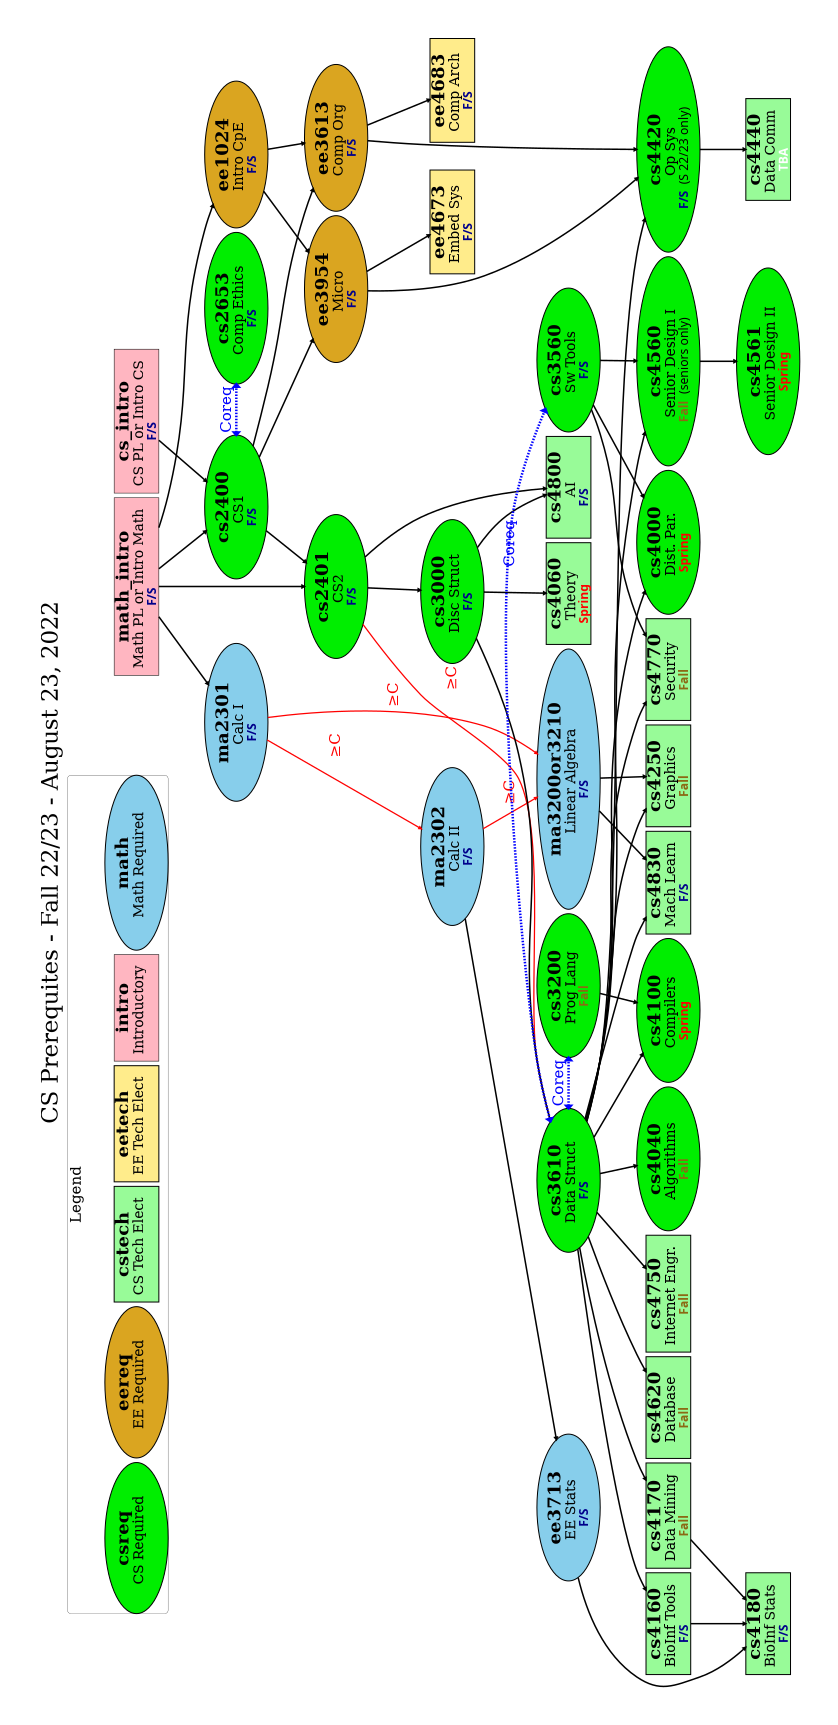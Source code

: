 # 0 "cs_ugrad.dotcc"
# 0 "<built-in>"
# 0 "<command-line>"
# 1 "cs_ugrad.dotcc"


# 1 "eecs_prereq_design.h" 1
# 4 "cs_ugrad.dotcc" 2




digraph cs_undergrad {

 rankdir=TB;



 size="11,8.5"
 margin="0.25,0.25"







 ranksep="2.0"


 graph [ dpi = 600 ];


 landscape=true


 labelloc="t"
 fontsize=90
    label="CS Prerequites - Fall 22/23 - August 23, 2022"




 subgraph free_space {
  EXTRA [ label = "S1", style = invis ]; FREESPACE1 [width=0,style = invis];
   };
 subgraph cluster_Legend {
     style = rounded;
  label="Legend"
  fontsize="60"

  node [shape=oval, sides=4, penwidth=4, style = "filled", fontcolor=black, fillcolor=skyblue,width=0.25,margin="0,0",fontsize=28] ; math [margin="0,0", label= < <FONT POINT-SIZE="72"> <b> math </b> </FONT> <br/> <FONT POINT-SIZE="55"> Math Required </FONT> <FONT POINT-SIZE="50"> <br /> </FONT> <FONT POINT-SIZE="48" face="Impact">   </FONT> >, ];
     node [shape = box, penwidth=2, style = filled, fontcolor=black, fillcolor=lightpink,width=0.25,margin="0,0",fontsize=28] ; intro [margin="0,0", label= < <FONT POINT-SIZE="72"> <b> intro </b> </FONT> <br/> <FONT POINT-SIZE="55"> Introductory </FONT> <FONT POINT-SIZE="50"> <br /> </FONT> <FONT POINT-SIZE="48" face="Impact">   </FONT> >, ];node [shape = rectangle, sides=10, penwidth=4, lightgoldenrod1 = blueviolet, style = filled, fillcolor=lightgoldenrod1,width=0.25,margin="0,0",fontsize=28] ; eetech [margin="0,0", label= < <FONT POINT-SIZE="72"> <b> eetech </b> </FONT> <br/> <FONT POINT-SIZE="55"> EE Tech Elect </FONT> <FONT POINT-SIZE="50"> <br /> </FONT> <FONT POINT-SIZE="48" face="Impact">   </FONT> >, ];
  node [shape = rectangle, sides=10, penwidth=4, palegreen = blueviolet, style = filled, fillcolor=palegreen,width=0.25,margin="0,0",fontsize=28] ; cstech [margin="0,0", label= < <FONT POINT-SIZE="72"> <b> cstech </b> </FONT> <br/> <FONT POINT-SIZE="55"> CS Tech Elect </FONT> <FONT POINT-SIZE="50"> <br /> </FONT> <FONT POINT-SIZE="48" face="Impact">   </FONT> >, ];
  node [shape=oval, sides=4, penwidth=4, style = "filled", fontcolor=black, fillcolor=goldenrod,width=0.25,margin="0,0",fontsize=28] ; eereq [margin="0,0", label= < <FONT POINT-SIZE="72"> <b> eereq </b> </FONT> <br/> <FONT POINT-SIZE="55"> EE Required </FONT> <FONT POINT-SIZE="50"> <br /> </FONT> <FONT POINT-SIZE="48" face="Impact">   </FONT> >, ];
  node [shape=oval, sides=4, penwidth=4, style = "filled", fontcolor=black, fillcolor=green2,width=0.25,margin="0,0",fontsize=28] ; csreq [margin="0,0", label= < <FONT POINT-SIZE="72"> <b> csreq </b> </FONT> <br/> <FONT POINT-SIZE="55"> CS Required </FONT> <FONT POINT-SIZE="50"> <br /> </FONT> <FONT POINT-SIZE="48" face="Impact">   </FONT> >, ];






   };

 subgraph free_space {
  EXTRA [ label = "S2", style = invis ]; FREESPACE2 [width=5,style = invis];
   };






    node [shape = box, penwidth=2, style = filled, fontcolor=black, fillcolor=lightpink,width=0.25,margin="0,0",fontsize=28] ; cs_intro [margin="0,0", label= < <FONT POINT-SIZE="72"> <b> cs_intro </b> </FONT> <br/> <FONT POINT-SIZE="55"> CS PL or Intro CS </FONT> <FONT POINT-SIZE="50"> <br /> </FONT> <FONT POINT-SIZE="48" face="Impact"> <FONT COLOR="darkblue"><b> F/S </b></FONT>   </FONT> >, ];

    node [shape = box, penwidth=2, style = filled, fontcolor=black, fillcolor=lightpink,width=0.25,margin="0,0",fontsize=28] ; math_intro [margin="0,0", label= < <FONT POINT-SIZE="72"> <b> math_intro </b> </FONT> <br/> <FONT POINT-SIZE="55"> Math PL or Intro Math </FONT> <FONT POINT-SIZE="50"> <br /> </FONT> <FONT POINT-SIZE="48" face="Impact"> <FONT COLOR="darkblue"><b> F/S </b></FONT>   </FONT> >, ];

    node [shape=oval, sides=4, penwidth=4, style = "filled", fontcolor=black, fillcolor=skyblue,width=0.25,margin="0,0",fontsize=28] ; ma2301 [margin="0,0", label= < <FONT POINT-SIZE="72"> <b> ma2301 </b> </FONT> <br/> <FONT POINT-SIZE="55"> Calc I </FONT> <FONT POINT-SIZE="50"> <br /> </FONT> <FONT POINT-SIZE="48" face="Impact"> <FONT COLOR="darkblue"><b> F/S </b></FONT>   </FONT> >, ];
 math_intro -> ma2301 [penwidth=6]

 node [shape=oval, sides=4, penwidth=4, style = "filled", fontcolor=black, fillcolor=skyblue,width=0.25,margin="0,0",fontsize=28] ; ma2302 [margin="0,0", label= < <FONT POINT-SIZE="72"> <b> ma2302 </b> </FONT> <br/> <FONT POINT-SIZE="55"> Calc II </FONT> <FONT POINT-SIZE="50"> <br /> </FONT> <FONT POINT-SIZE="48" face="Impact"> <FONT COLOR="darkblue"><b> F/S </b></FONT>   </FONT> >, ];
 ma2301 -> ma2302 [ label = " ≥C", fontsize=60, fontcolor=red, penwidth=5, color=red, style=bold]

 node [shape=oval, sides=4, penwidth=4, style = "filled", fontcolor=black, fillcolor=skyblue,width=0.25,margin="0,0",fontsize=28] ; ma3200or3210 [margin="0,0", label= < <FONT POINT-SIZE="72"> <b> ma3200or3210 </b> </FONT> <br/> <FONT POINT-SIZE="55"> Linear Algebra </FONT> <FONT POINT-SIZE="50"> <br /> </FONT> <FONT POINT-SIZE="48" face="Impact"> <FONT COLOR="darkblue"><b> F/S </b></FONT>   </FONT> >, ];



 ma2301 -> ma3200or3210 [ label = " ≥C", fontsize=60, fontcolor=red, penwidth=5, color=red, style=bold]
 ma2302 -> ma3200or3210 [ label = " ≥C", fontsize=60, fontcolor=red, penwidth=5, color=red, style=bold]

 node [shape=oval, sides=4, penwidth=4, style = "filled", fontcolor=black, fillcolor=green2,width=0.25,margin="0,0",fontsize=28] ; cs2400 [margin="0,0", label= < <FONT POINT-SIZE="72"> <b> cs2400 </b> </FONT> <br/> <FONT POINT-SIZE="55"> CS1 </FONT> <FONT POINT-SIZE="50"> <br /> </FONT> <FONT POINT-SIZE="48" face="Impact"> <FONT COLOR="darkblue"><b> F/S </b></FONT>   </FONT> >, ];

 cs_intro -> cs2400 [penwidth=6]
 math_intro -> cs2400 [penwidth=6]

 node [shape=oval, sides=4, penwidth=4, style = "filled", fontcolor=black, fillcolor=green2,width=0.25,margin="0,0",fontsize=28] ; cs2401 [margin="0,0", label= < <FONT POINT-SIZE="72"> <b> cs2401 </b> </FONT> <br/> <FONT POINT-SIZE="55"> CS2 </FONT> <FONT POINT-SIZE="50"> <br /> </FONT> <FONT POINT-SIZE="48" face="Impact"> <FONT COLOR="darkblue"><b> F/S </b></FONT>   </FONT> >, ];
 cs2400 -> cs2401 [penwidth=6]
 math_intro -> cs2401 [penwidth=6]

 node [shape=oval, sides=4, penwidth=4, style = "filled", fontcolor=black, fillcolor=green2,width=0.25,margin="0,0",fontsize=28] ; cs3000 [margin="0,0", label= < <FONT POINT-SIZE="72"> <b> cs3000 </b> </FONT> <br/> <FONT POINT-SIZE="55"> Disc Struct </FONT> <FONT POINT-SIZE="50"> <br /> </FONT> <FONT POINT-SIZE="48" face="Impact"> <FONT COLOR="darkblue"><b> F/S </b></FONT>   </FONT> >, ];
 cs2401 -> cs3000 [penwidth=6]

 node [shape=oval, sides=4, penwidth=4, style = "filled", fontcolor=black, fillcolor=green2,width=0.25,margin="0,0",fontsize=28] ; cs3610 [margin="0,0", label= < <FONT POINT-SIZE="72"> <b> cs3610 </b> </FONT> <br/> <FONT POINT-SIZE="55"> Data Struct </FONT> <FONT POINT-SIZE="50"> <br /> </FONT> <FONT POINT-SIZE="48" face="Impact"> <FONT COLOR="darkblue"><b> F/S </b></FONT>   </FONT> >, ];

 cs2401 -> cs3610 [ label = " ≥C", fontsize=60, fontcolor=red, penwidth=5, color=red, style=bold]
 cs3000 -> cs3610 [penwidth=6]

 node [shape=oval, sides=4, penwidth=4, style = "filled", fontcolor=black, fillcolor=green2,width=0.25,margin="0,0",fontsize=28] ; cs3560 [margin="0,0", label= < <FONT POINT-SIZE="72"> <b> cs3560 </b> </FONT> <br/> <FONT POINT-SIZE="55"> Sw Tools </FONT> <FONT POINT-SIZE="50"> <br /> </FONT> <FONT POINT-SIZE="48" face="Impact"> <FONT COLOR="darkblue"><b> F/S </b></FONT>   </FONT> >, ];
 cs3610 -> cs3560 [ dir=both, label = "Coreq", fontcolor=blue, color=blue, style=bold fontsize=60, penwidth=10, style=dashed] { rank=same cs3560 cs3610 }





 node [shape=oval, sides=4, penwidth=4, style = "filled", fontcolor=black, fillcolor=goldenrod,width=0.25,margin="0,0",fontsize=28] ; ee1024 [margin="0,0", label= < <FONT POINT-SIZE="72"> <b> ee1024 </b> </FONT> <br/> <FONT POINT-SIZE="55"> Intro CpE </FONT> <FONT POINT-SIZE="50"> <br /> </FONT> <FONT POINT-SIZE="48" face="Impact"> <FONT COLOR="darkblue"><b> F/S </b></FONT>   </FONT> >, ];
 math_intro -> ee1024 [penwidth=6]

    node [shape=oval, sides=4, penwidth=4, style = "filled", fontcolor=black, fillcolor=goldenrod,width=0.25,margin="0,0",fontsize=28] ; ee3613 [margin="0,0", label= < <FONT POINT-SIZE="72"> <b> ee3613 </b> </FONT> <br/> <FONT POINT-SIZE="55"> Comp Org </FONT> <FONT POINT-SIZE="50"> <br /> </FONT> <FONT POINT-SIZE="48" face="Impact"> <FONT COLOR="darkblue"><b> F/S </b></FONT>   </FONT> >, ];
 ee1024 -> ee3613 [penwidth=6]
 cs2400 -> ee3613 [penwidth=6]

 node [shape=oval, sides=4, penwidth=4, style = "filled", fontcolor=black, fillcolor=goldenrod,width=0.25,margin="0,0",fontsize=28] ; ee3954 [margin="0,0", label= < <FONT POINT-SIZE="72"> <b> ee3954 </b> </FONT> <br/> <FONT POINT-SIZE="55"> Micro </FONT> <FONT POINT-SIZE="50"> <br /> </FONT> <FONT POINT-SIZE="48" face="Impact"> <FONT COLOR="darkblue"><b> F/S </b></FONT>   </FONT> >, ];
 ee1024 -> ee3954 [penwidth=6]
 cs2400 -> ee3954 [penwidth=6]

    node [shape=oval, sides=4, penwidth=4, style = "filled", fontcolor=black, fillcolor=skyblue,width=0.25,margin="0,0",fontsize=28] ; ee3713 [margin="0,0", label= < <FONT POINT-SIZE="72"> <b> ee3713 </b> </FONT> <br/> <FONT POINT-SIZE="55"> EE Stats </FONT> <FONT POINT-SIZE="50"> <br /> </FONT> <FONT POINT-SIZE="48" face="Impact"> <FONT COLOR="darkblue"><b> F/S </b></FONT>   </FONT> >, ];
 ma2302 -> ee3713 [penwidth=6]

 node [shape=oval, sides=4, penwidth=4, style = "filled", fontcolor=black, fillcolor=green2,width=0.25,margin="0,0",fontsize=28] ; cs2653 [margin="0,0", label= < <FONT POINT-SIZE="72"> <b> cs2653 </b> </FONT> <br/> <FONT POINT-SIZE="55"> Comp Ethics </FONT> <FONT POINT-SIZE="50"> <br /> </FONT> <FONT POINT-SIZE="48" face="Impact"> <FONT COLOR="darkblue"><b> F/S </b></FONT>   </FONT> >, ];

 cs2400 -> cs2653 [ dir=both, label = "Coreq", fontcolor=blue, color=blue, style=bold fontsize=60, penwidth=10, style=dashed] { rank=same cs2653 cs2400 }

 node [shape=oval, sides=4, penwidth=4, style = "filled", fontcolor=black, fillcolor=green2,width=0.25,margin="0,0",fontsize=28] ; cs3200 [margin="0,0", label= < <FONT POINT-SIZE="72"> <b> cs3200 </b> </FONT> <br/> <FONT POINT-SIZE="55"> Prog Lang </FONT> <FONT POINT-SIZE="50"> <br /> </FONT> <FONT POINT-SIZE="48" face="Impact"> <FONT COLOR="goldenrod4"><b> Fall </b></FONT>   </FONT> >, ];

 cs3610 -> cs3200 [ dir=both, label = "Coreq", fontcolor=blue, color=blue, style=bold fontsize=60, penwidth=10, style=dashed] { rank=same cs3200 cs3610 }

 node [shape=oval, sides=4, penwidth=4, style = "filled", fontcolor=black, fillcolor=green2,width=0.25,margin="0,0",fontsize=28] ; cs4000 [margin="0,0", label= < <FONT POINT-SIZE="72"> <b> cs4000 </b> </FONT> <br/> <FONT POINT-SIZE="55"> Dist. Par. </FONT> <FONT POINT-SIZE="50"> <br /> </FONT> <FONT POINT-SIZE="48" face="Impact"> <FONT COLOR="red"><b> Spring </b></FONT>   </FONT> >, ];
 cs3610 -> cs4000 [penwidth=6]
 cs3560 -> cs4000 [penwidth=6]

 node [shape=oval, sides=4, penwidth=4, style = "filled", fontcolor=black, fillcolor=green2,width=0.25,margin="0,0",fontsize=28] ; cs4040 [margin="0,0", label= < <FONT POINT-SIZE="72"> <b> cs4040 </b> </FONT> <br/> <FONT POINT-SIZE="55"> Algorithms </FONT> <FONT POINT-SIZE="50"> <br /> </FONT> <FONT POINT-SIZE="48" face="Impact"> <FONT COLOR="goldenrod4"><b> Fall </b></FONT>   </FONT> >, ];
 cs3610 -> cs4040 [penwidth=6]

 node [shape=oval, sides=4, penwidth=4, style = "filled", fontcolor=black, fillcolor=green2,width=0.25,margin="0,0",fontsize=28] ; cs4100 [margin="0,0", label= < <FONT POINT-SIZE="72"> <b> cs4100 </b> </FONT> <br/> <FONT POINT-SIZE="55"> Compilers </FONT> <FONT POINT-SIZE="50"> <br /> </FONT> <FONT POINT-SIZE="48" face="Impact"> <FONT COLOR="red"><b> Spring </b></FONT>   </FONT> >, ];
 cs3200 -> cs4100 [penwidth=6]
 cs3610 -> cs4100 [penwidth=6]

 node [shape=oval, sides=4, penwidth=4, style = "filled", fontcolor=black, fillcolor=green2,width=0.25,margin="0,0",fontsize=28] ; cs4420 [margin="0,0", label= < <FONT POINT-SIZE="72"> <b> cs4420 </b> </FONT> <br/> <FONT POINT-SIZE="55"> Op Sys </FONT> <FONT POINT-SIZE="50"> <br /> </FONT> <FONT POINT-SIZE="48" face="Impact"> <FONT COLOR="darkblue"><b> F/S </b></FONT> (S 22/23 only)   </FONT> >, ];

 ee3613 -> cs4420 [penwidth=6]
 ee3954 -> cs4420 [penwidth=6]
 cs3610 -> cs4420 [penwidth=6]


 node [shape=oval, sides=4, penwidth=4, style = "filled", fontcolor=black, fillcolor=green2,width=0.25,margin="0,0",fontsize=28] ; cs4560 [margin="0,0", label= < <FONT POINT-SIZE="72"> <b> cs4560 </b> </FONT> <br/> <FONT POINT-SIZE="55"> Senior Design I </FONT> <FONT POINT-SIZE="50"> <br /> </FONT> <FONT POINT-SIZE="48" face="Impact"> <FONT COLOR="goldenrod4"><b> Fall </b></FONT> (seniors only)   </FONT> >, ];
 cs3560 -> cs4560 [penwidth=6]
 cs3610 -> cs4560 [penwidth=6]


 node [shape=oval, sides=4, penwidth=4, style = "filled", fontcolor=black, fillcolor=green2,width=0.25,margin="0,0",fontsize=28] ; cs4561 [margin="0,0", label= < <FONT POINT-SIZE="72"> <b> cs4561 </b> </FONT> <br/> <FONT POINT-SIZE="55"> Senior Design II </FONT> <FONT POINT-SIZE="50"> <br /> </FONT> <FONT POINT-SIZE="48" face="Impact"> <FONT COLOR="red"><b> Spring </b></FONT>   </FONT> >, ];
 cs4560 -> cs4561 [penwidth=6]





 node [shape = rectangle, sides=10, penwidth=4, palegreen = blueviolet, style = filled, fillcolor=palegreen,width=0.25,margin="0,0",fontsize=28] ; cs4060 [margin="0,0", label= < <FONT POINT-SIZE="72"> <b> cs4060 </b> </FONT> <br/> <FONT POINT-SIZE="55"> Theory </FONT> <FONT POINT-SIZE="50"> <br /> </FONT> <FONT POINT-SIZE="48" face="Impact"> <FONT COLOR="red"><b> Spring </b></FONT>   </FONT> >, ];
 cs3000 -> cs4060 [penwidth=6]
# 179 "cs_ugrad.dotcc"
 node [shape = rectangle, sides=10, penwidth=4, palegreen = blueviolet, style = filled, fillcolor=palegreen,width=0.25,margin="0,0",fontsize=28] ; cs4160 [margin="0,0", label= < <FONT POINT-SIZE="72"> <b> cs4160 </b> </FONT> <br/> <FONT POINT-SIZE="55"> BioInf Tools </FONT> <FONT POINT-SIZE="50"> <br /> </FONT> <FONT POINT-SIZE="48" face="Impact"> <FONT COLOR="darkblue"><b> F/S </b></FONT>   </FONT> >, ];
 cs3610 -> cs4160 [penwidth=6]

 node [shape = rectangle, sides=10, penwidth=4, palegreen = blueviolet, style = filled, fillcolor=palegreen,width=0.25,margin="0,0",fontsize=28] ; cs4170 [margin="0,0", label= < <FONT POINT-SIZE="72"> <b> cs4170 </b> </FONT> <br/> <FONT POINT-SIZE="55"> Data Mining </FONT> <FONT POINT-SIZE="50"> <br /> </FONT> <FONT POINT-SIZE="48" face="Impact"> <FONT COLOR="goldenrod4"><b> Fall </b></FONT>   </FONT> >, ];
 cs3610 -> cs4170 [penwidth=6]


 node [shape = rectangle, sides=10, penwidth=4, palegreen = blueviolet, style = filled, fillcolor=palegreen,width=0.25,margin="0,0",fontsize=28] ; cs4180 [margin="0,0", label= < <FONT POINT-SIZE="72"> <b> cs4180 </b> </FONT> <br/> <FONT POINT-SIZE="55"> BioInf Stats </FONT> <FONT POINT-SIZE="50"> <br /> </FONT> <FONT POINT-SIZE="48" face="Impact"> <FONT COLOR="darkblue"><b> F/S </b></FONT>   </FONT> >, ];
 cs4170 -> cs4180 [penwidth=6]
 ee3713 -> cs4180 [penwidth=6]
 cs4160 -> cs4180 [penwidth=6]



 node [shape = rectangle, sides=10, penwidth=4, palegreen = blueviolet, style = filled, fillcolor=palegreen,width=0.25,margin="0,0",fontsize=28] ; cs4250 [margin="0,0", label= < <FONT POINT-SIZE="72"> <b> cs4250 </b> </FONT> <br/> <FONT POINT-SIZE="55"> Graphics </FONT> <FONT POINT-SIZE="50"> <br /> </FONT> <FONT POINT-SIZE="48" face="Impact"> <FONT COLOR="goldenrod4"><b> Fall </b></FONT>   </FONT> >, ];
 cs3610 -> cs4250 [penwidth=6]
 ma3200or3210 -> cs4250 [penwidth=6]


 node [shape = rectangle, sides=10, penwidth=4, palegreen = blueviolet, style = filled, fillcolor=palegreen,width=0.25,margin="0,0",fontsize=28] ; cs4440 [margin="0,0", label= < <FONT POINT-SIZE="72"> <b> cs4440 </b> </FONT> <br/> <FONT POINT-SIZE="55"> Data Comm </FONT> <FONT POINT-SIZE="50"> <br /> </FONT> <FONT POINT-SIZE="48" face="Impact"> <FONT COLOR="white"><b> TBA </b></FONT>   </FONT> >, ];
 cs4420 -> cs4440 [penwidth=6]

 node [shape = rectangle, sides=10, penwidth=4, palegreen = blueviolet, style = filled, fillcolor=palegreen,width=0.25,margin="0,0",fontsize=28] ; cs4620 [margin="0,0", label= < <FONT POINT-SIZE="72"> <b> cs4620 </b> </FONT> <br/> <FONT POINT-SIZE="55"> Database </FONT> <FONT POINT-SIZE="50"> <br /> </FONT> <FONT POINT-SIZE="48" face="Impact"> <FONT COLOR="goldenrod4"><b> Fall </b></FONT>   </FONT> >, ];
 cs3610 -> cs4620 [penwidth=6]

 node [shape = rectangle, sides=10, penwidth=4, palegreen = blueviolet, style = filled, fillcolor=palegreen,width=0.25,margin="0,0",fontsize=28] ; cs4750 [margin="0,0", label= < <FONT POINT-SIZE="72"> <b> cs4750 </b> </FONT> <br/> <FONT POINT-SIZE="55"> Internet Engr. </FONT> <FONT POINT-SIZE="50"> <br /> </FONT> <FONT POINT-SIZE="48" face="Impact"> <FONT COLOR="goldenrod4"><b> Fall </b></FONT>   </FONT> >, ];
 cs3610 -> cs4750 [penwidth=6]

 node [shape = rectangle, sides=10, penwidth=4, palegreen = blueviolet, style = filled, fillcolor=palegreen,width=0.25,margin="0,0",fontsize=28] ; cs4800 [margin="0,0", label= < <FONT POINT-SIZE="72"> <b> cs4800 </b> </FONT> <br/> <FONT POINT-SIZE="55"> AI </FONT> <FONT POINT-SIZE="50"> <br /> </FONT> <FONT POINT-SIZE="48" face="Impact"> <FONT COLOR="darkblue"><b> F/S </b></FONT>   </FONT> >, ];

 cs3000 -> cs4800 [penwidth=6]
 cs2401 -> cs4800 [penwidth=6]

 node [shape = rectangle, sides=10, penwidth=4, palegreen = blueviolet, style = filled, fillcolor=palegreen,width=0.25,margin="0,0",fontsize=28] ; cs4830 [margin="0,0", label= < <FONT POINT-SIZE="72"> <b> cs4830 </b> </FONT> <br/> <FONT POINT-SIZE="55"> Mach Learn </FONT> <FONT POINT-SIZE="50"> <br /> </FONT> <FONT POINT-SIZE="48" face="Impact"> <FONT COLOR="darkblue"><b> F/S </b></FONT>   </FONT> >, ];
 cs3610 -> cs4830 [penwidth=6]
 ma3200or3210 -> cs4830 [penwidth=6]


 node [shape = rectangle, sides=10, penwidth=4, palegreen = blueviolet, style = filled, fillcolor=palegreen,width=0.25,margin="0,0",fontsize=28] ; cs4770 [margin="0,0", label= < <FONT POINT-SIZE="72"> <b> cs4770 </b> </FONT> <br/> <FONT POINT-SIZE="55"> Security </FONT> <FONT POINT-SIZE="50"> <br /> </FONT> <FONT POINT-SIZE="48" face="Impact"> <FONT COLOR="goldenrod4"><b> Fall </b></FONT>   </FONT> >, ];

 cs3610 -> cs4770 [penwidth=6]
 cs3560 -> cs4770 [penwidth=6]

 node [shape = rectangle, sides=10, penwidth=4, lightgoldenrod1 = blueviolet, style = filled, fillcolor=lightgoldenrod1,width=0.25,margin="0,0",fontsize=28] ; ee4673 [margin="0,0", label= < <FONT POINT-SIZE="72"> <b> ee4673 </b> </FONT> <br/> <FONT POINT-SIZE="55"> Embed Sys </FONT> <FONT POINT-SIZE="50"> <br /> </FONT> <FONT POINT-SIZE="48" face="Impact"> <FONT COLOR="darkblue"><b> F/S </b></FONT>   </FONT> >, ];
 ee3954 -> ee4673 [penwidth=6]


 node [shape = rectangle, sides=10, penwidth=4, lightgoldenrod1 = blueviolet, style = filled, fillcolor=lightgoldenrod1,width=0.25,margin="0,0",fontsize=28] ; ee4683 [margin="0,0", label= < <FONT POINT-SIZE="72"> <b> ee4683 </b> </FONT> <br/> <FONT POINT-SIZE="55"> Comp Arch </FONT> <FONT POINT-SIZE="50"> <br /> </FONT> <FONT POINT-SIZE="48" face="Impact"> <FONT COLOR="darkblue"><b> F/S </b></FONT>   </FONT> >, ];
 ee3613 -> ee4683 [penwidth=6]


 { rank=same cs2400 ee1024 ma2301 }




}
